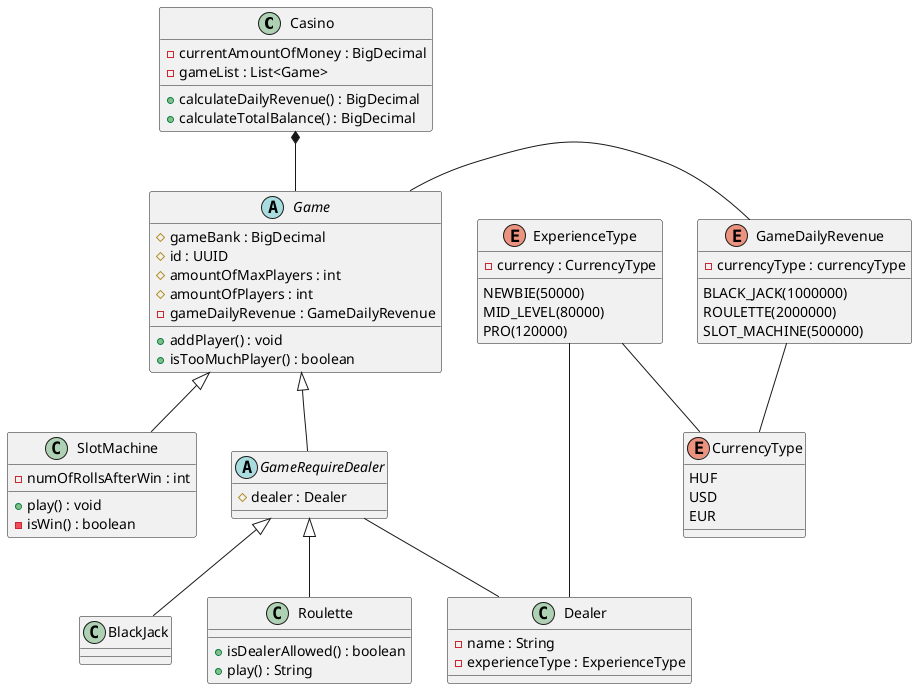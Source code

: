 @startuml

class Casino
class Game
class Roulette
class BlackJack
class SlotMachine
class Dealer
class GameRequireDealer
enum ExperienceType
enum CurrencyType
enum GameDailyRevenue

Casino *-- Game
Game <|-- GameRequireDealer
GameRequireDealer <|-- Roulette
GameRequireDealer <|-- BlackJack
GameRequireDealer -- Dealer
Game <|-- SlotMachine
Game - GameDailyRevenue
ExperienceType -- CurrencyType
GameDailyRevenue -- CurrencyType
ExperienceType - Dealer

enum GameDailyRevenue {
BLACK_JACK(1000000)
ROULETTE(2000000)
SLOT_MACHINE(500000)
-currencyType : currencyType
}

enum ExperienceType {
NEWBIE(50000)
MID_LEVEL(80000)
PRO(120000)
-currency : CurrencyType
}

enum CurrencyType {
HUF
USD
EUR
}

class Casino {
-currentAmountOfMoney : BigDecimal
-gameList : List<Game>
+calculateDailyRevenue() : BigDecimal
+calculateTotalBalance() : BigDecimal
}

abstract class GameRequireDealer {
#dealer : Dealer
}

abstract class Game {
#gameBank : BigDecimal
#id : UUID
#amountOfMaxPlayers : int
#amountOfPlayers : int
-gameDailyRevenue : GameDailyRevenue
+addPlayer() : void
+isTooMuchPlayer() : boolean
}

class Dealer {
-name : String
-experienceType : ExperienceType
}

class SlotMachine {
-numOfRollsAfterWin : int
+play() : void
-isWin() : boolean
}

class Roulette {
+isDealerAllowed() : boolean
+play() : String
}

@enduml